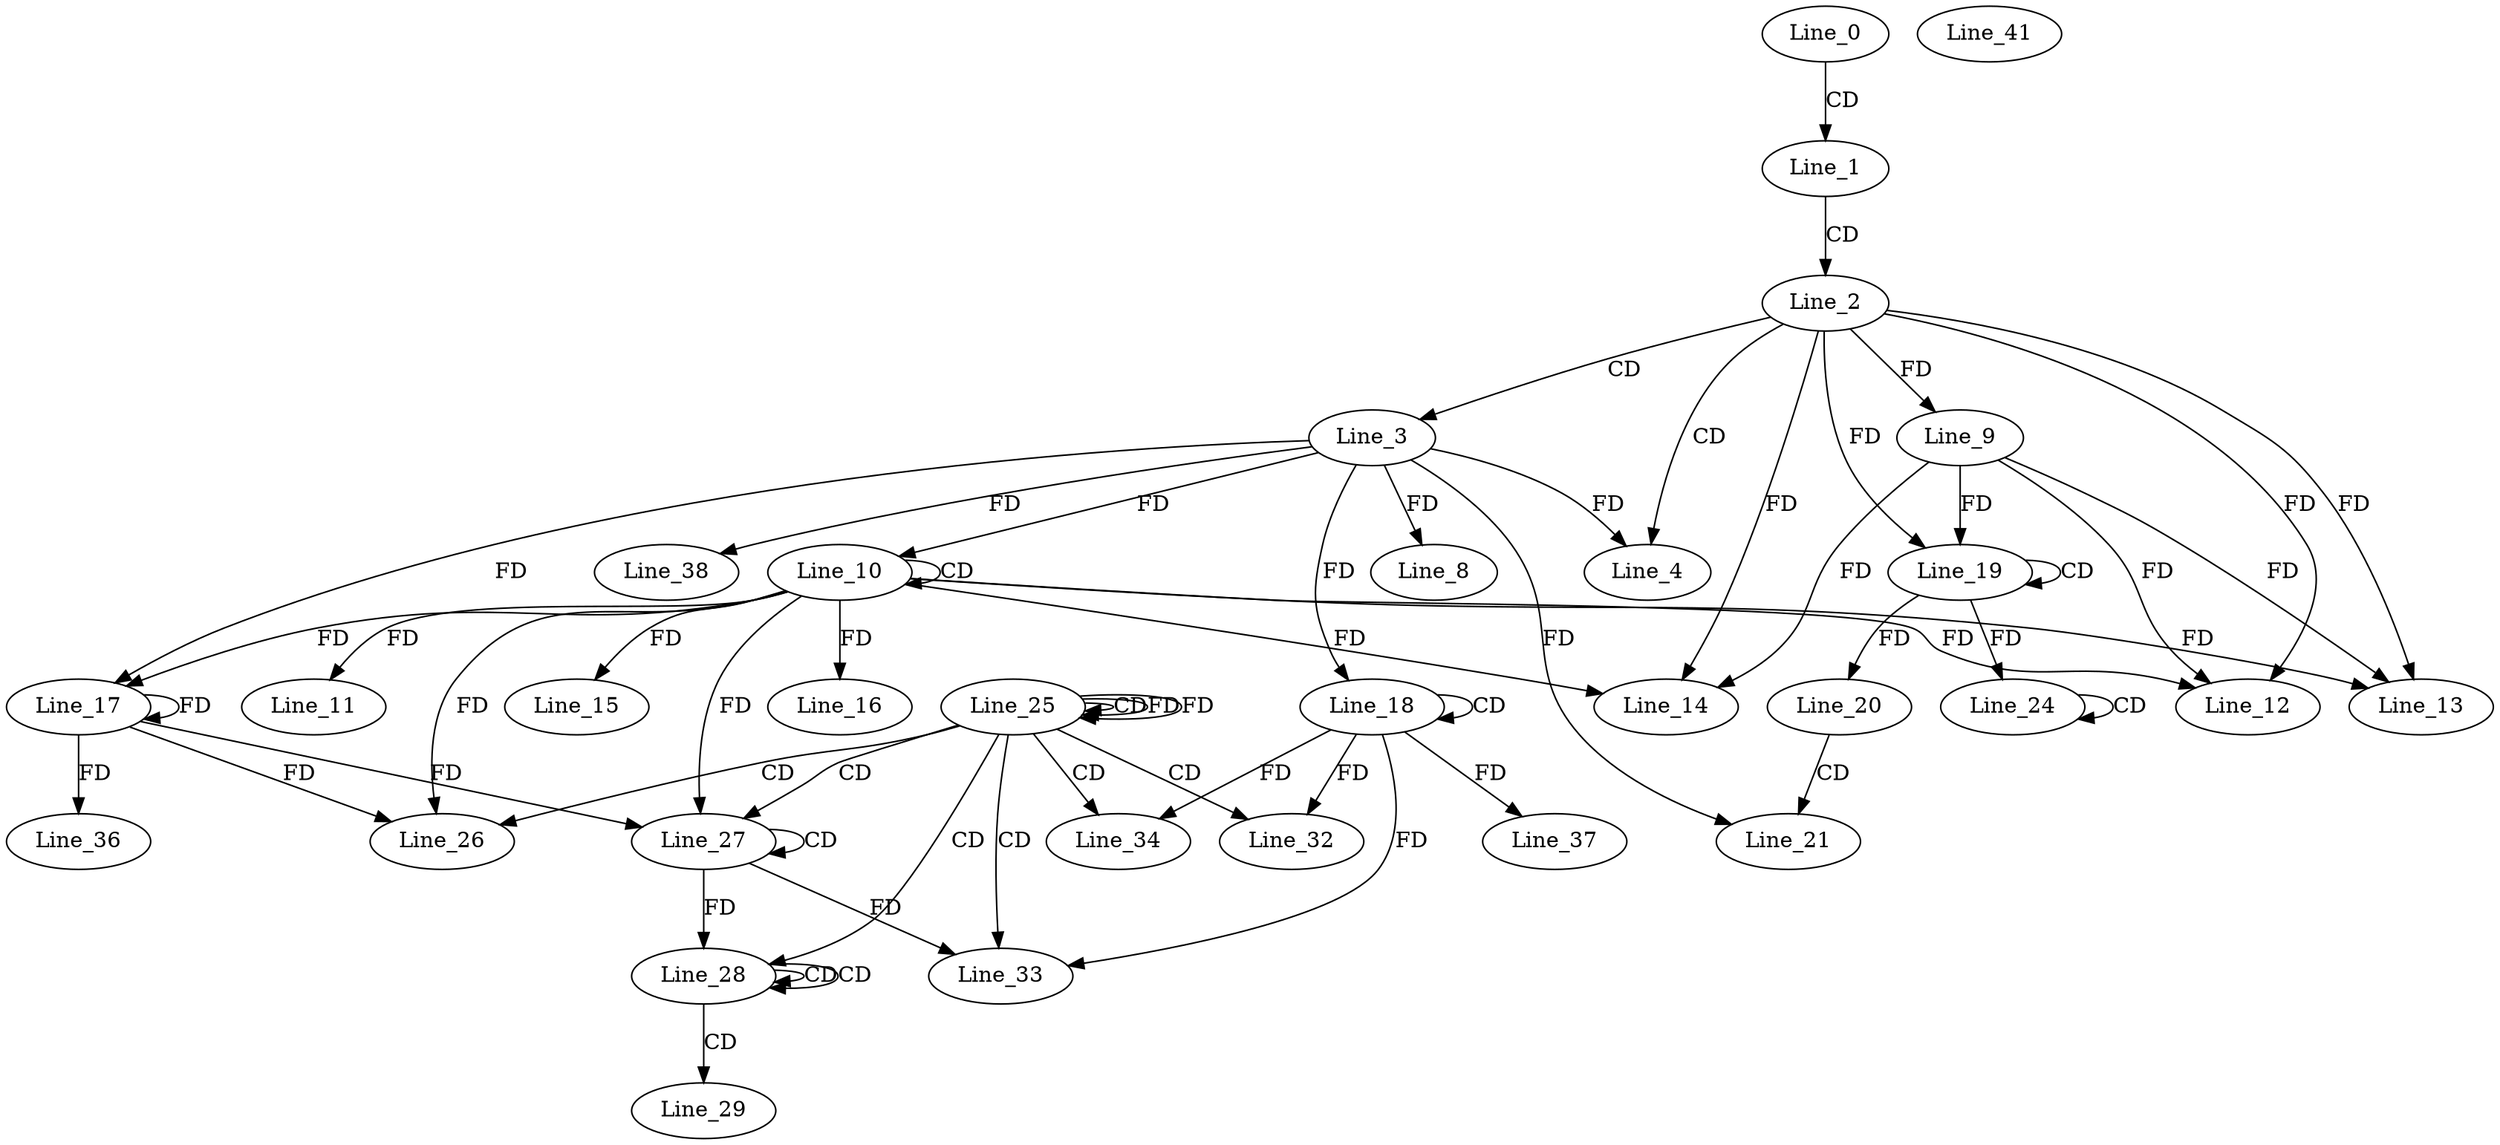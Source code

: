 digraph G {
  Line_0;
  Line_1;
  Line_2;
  Line_3;
  Line_3;
  Line_4;
  Line_8;
  Line_9;
  Line_10;
  Line_10;
  Line_11;
  Line_12;
  Line_12;
  Line_9;
  Line_12;
  Line_13;
  Line_13;
  Line_13;
  Line_14;
  Line_14;
  Line_14;
  Line_15;
  Line_16;
  Line_17;
  Line_17;
  Line_18;
  Line_18;
  Line_19;
  Line_19;
  Line_19;
  Line_19;
  Line_20;
  Line_21;
  Line_24;
  Line_24;
  Line_25;
  Line_25;
  Line_25;
  Line_26;
  Line_27;
  Line_27;
  Line_28;
  Line_28;
  Line_28;
  Line_29;
  Line_32;
  Line_33;
  Line_33;
  Line_34;
  Line_36;
  Line_37;
  Line_38;
  Line_41;
  Line_0 -> Line_1 [ label="CD" ];
  Line_1 -> Line_2 [ label="CD" ];
  Line_2 -> Line_3 [ label="CD" ];
  Line_2 -> Line_4 [ label="CD" ];
  Line_3 -> Line_4 [ label="FD" ];
  Line_3 -> Line_8 [ label="FD" ];
  Line_2 -> Line_9 [ label="FD" ];
  Line_10 -> Line_10 [ label="CD" ];
  Line_3 -> Line_10 [ label="FD" ];
  Line_10 -> Line_11 [ label="FD" ];
  Line_10 -> Line_12 [ label="FD" ];
  Line_2 -> Line_12 [ label="FD" ];
  Line_9 -> Line_12 [ label="FD" ];
  Line_10 -> Line_13 [ label="FD" ];
  Line_2 -> Line_13 [ label="FD" ];
  Line_9 -> Line_13 [ label="FD" ];
  Line_10 -> Line_14 [ label="FD" ];
  Line_2 -> Line_14 [ label="FD" ];
  Line_9 -> Line_14 [ label="FD" ];
  Line_10 -> Line_15 [ label="FD" ];
  Line_10 -> Line_16 [ label="FD" ];
  Line_10 -> Line_17 [ label="FD" ];
  Line_17 -> Line_17 [ label="FD" ];
  Line_3 -> Line_17 [ label="FD" ];
  Line_18 -> Line_18 [ label="CD" ];
  Line_3 -> Line_18 [ label="FD" ];
  Line_19 -> Line_19 [ label="CD" ];
  Line_2 -> Line_19 [ label="FD" ];
  Line_9 -> Line_19 [ label="FD" ];
  Line_19 -> Line_20 [ label="FD" ];
  Line_20 -> Line_21 [ label="CD" ];
  Line_3 -> Line_21 [ label="FD" ];
  Line_24 -> Line_24 [ label="CD" ];
  Line_19 -> Line_24 [ label="FD" ];
  Line_25 -> Line_25 [ label="CD" ];
  Line_25 -> Line_25 [ label="FD" ];
  Line_25 -> Line_26 [ label="CD" ];
  Line_10 -> Line_26 [ label="FD" ];
  Line_17 -> Line_26 [ label="FD" ];
  Line_25 -> Line_27 [ label="CD" ];
  Line_27 -> Line_27 [ label="CD" ];
  Line_10 -> Line_27 [ label="FD" ];
  Line_17 -> Line_27 [ label="FD" ];
  Line_25 -> Line_28 [ label="CD" ];
  Line_28 -> Line_28 [ label="CD" ];
  Line_28 -> Line_28 [ label="CD" ];
  Line_27 -> Line_28 [ label="FD" ];
  Line_28 -> Line_29 [ label="CD" ];
  Line_25 -> Line_32 [ label="CD" ];
  Line_18 -> Line_32 [ label="FD" ];
  Line_25 -> Line_33 [ label="CD" ];
  Line_18 -> Line_33 [ label="FD" ];
  Line_27 -> Line_33 [ label="FD" ];
  Line_25 -> Line_34 [ label="CD" ];
  Line_18 -> Line_34 [ label="FD" ];
  Line_17 -> Line_36 [ label="FD" ];
  Line_18 -> Line_37 [ label="FD" ];
  Line_3 -> Line_38 [ label="FD" ];
  Line_25 -> Line_25 [ label="FD" ];
}

